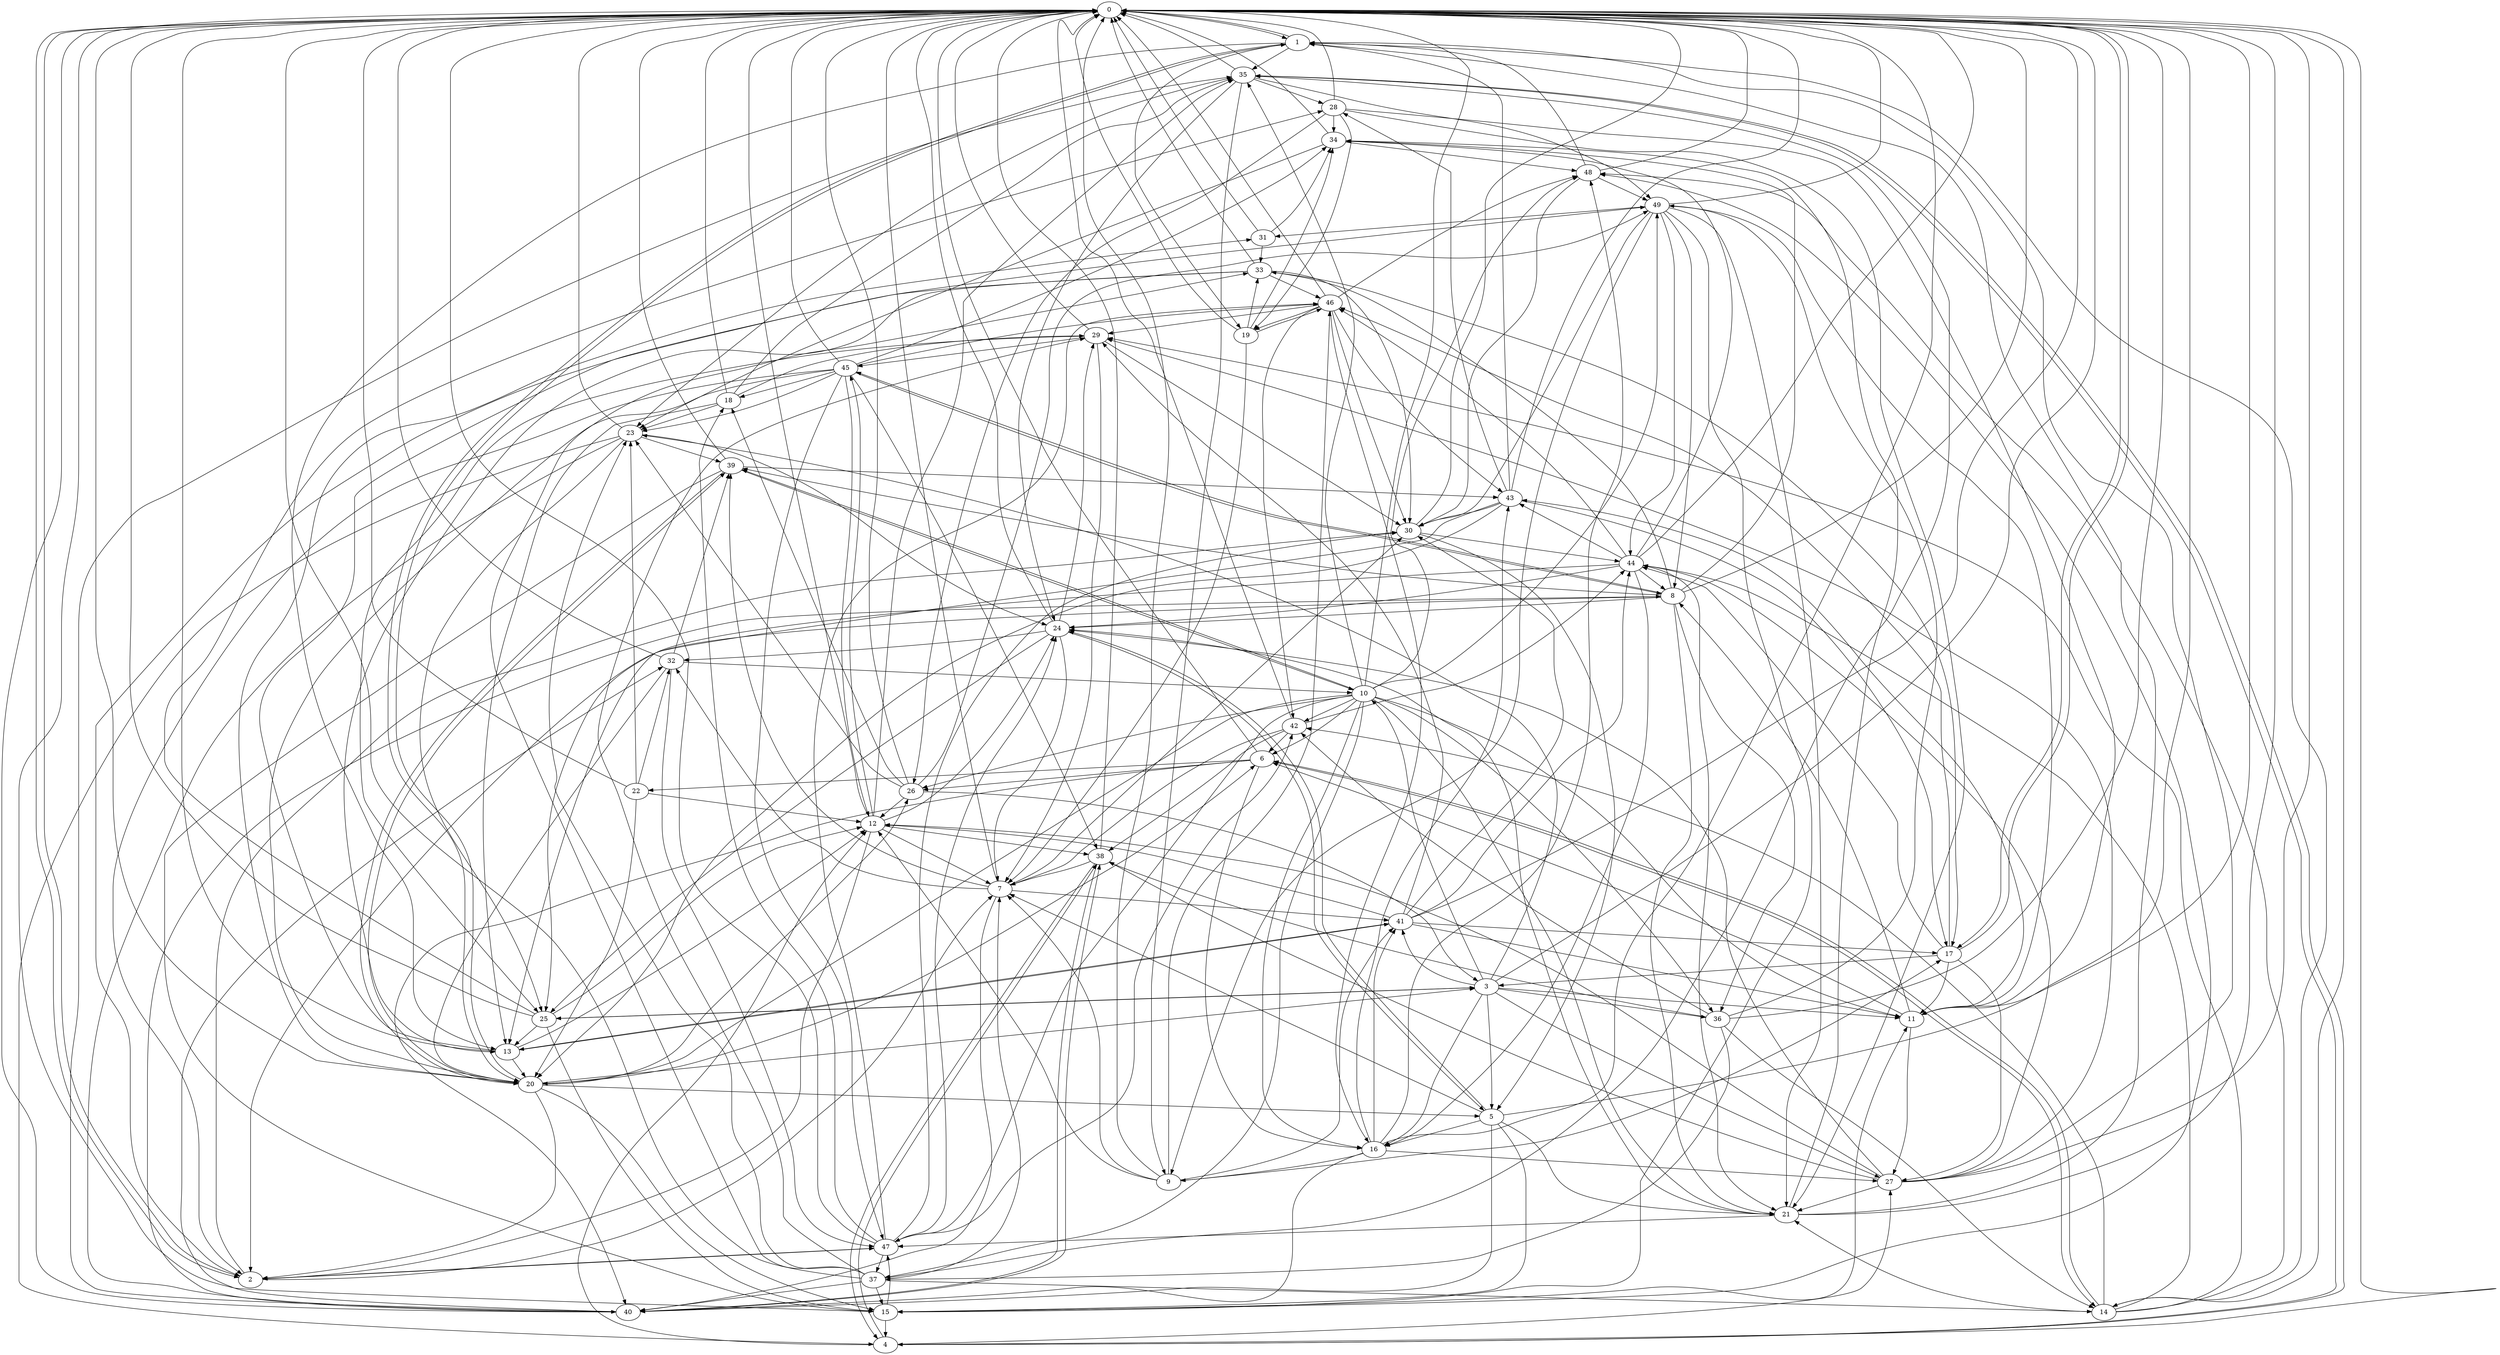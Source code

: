 strict digraph "" {
	0	 [component_delay=3];
	1	 [component_delay=3];
	0 -> 1	 [wire_delay=1];
	2	 [component_delay=3];
	0 -> 2	 [wire_delay=1];
	17	 [component_delay=3];
	0 -> 17	 [wire_delay=1];
	1 -> 0	 [wire_delay=1];
	13	 [component_delay=3];
	1 -> 13	 [wire_delay=1];
	14	 [component_delay=3];
	1 -> 14	 [wire_delay=1];
	19	 [component_delay=3];
	1 -> 19	 [wire_delay=1];
	20	 [component_delay=3];
	1 -> 20	 [wire_delay=1];
	35	 [component_delay=3];
	1 -> 35	 [wire_delay=1];
	2 -> 0	 [wire_delay=1];
	7	 [component_delay=3];
	2 -> 7	 [wire_delay=1];
	30	 [component_delay=3];
	2 -> 30	 [wire_delay=1];
	47	 [component_delay=3];
	2 -> 47	 [wire_delay=1];
	3	 [component_delay=3];
	3 -> 0	 [wire_delay=1];
	5	 [component_delay=3];
	3 -> 5	 [wire_delay=1];
	10	 [component_delay=3];
	3 -> 10	 [wire_delay=1];
	11	 [component_delay=3];
	3 -> 11	 [wire_delay=1];
	16	 [component_delay=3];
	3 -> 16	 [wire_delay=1];
	23	 [component_delay=3];
	3 -> 23	 [wire_delay=1];
	25	 [component_delay=3];
	3 -> 25	 [wire_delay=1];
	27	 [component_delay=3];
	3 -> 27	 [wire_delay=1];
	36	 [component_delay=3];
	3 -> 36	 [wire_delay=1];
	41	 [component_delay=3];
	3 -> 41	 [wire_delay=1];
	4	 [component_delay=3];
	4 -> 0	 [wire_delay=1];
	12	 [component_delay=3];
	4 -> 12	 [wire_delay=1];
	4 -> 27	 [wire_delay=1];
	4 -> 35	 [wire_delay=1];
	38	 [component_delay=3];
	4 -> 38	 [wire_delay=1];
	5 -> 0	 [wire_delay=1];
	5 -> 7	 [wire_delay=1];
	15	 [component_delay=3];
	5 -> 15	 [wire_delay=1];
	5 -> 16	 [wire_delay=1];
	21	 [component_delay=3];
	5 -> 21	 [wire_delay=1];
	24	 [component_delay=3];
	5 -> 24	 [wire_delay=1];
	40	 [component_delay=3];
	5 -> 40	 [wire_delay=1];
	6	 [component_delay=3];
	6 -> 0	 [wire_delay=1];
	6 -> 14	 [wire_delay=1];
	6 -> 16	 [wire_delay=1];
	22	 [component_delay=3];
	6 -> 22	 [wire_delay=1];
	26	 [component_delay=3];
	6 -> 26	 [wire_delay=1];
	6 -> 40	 [wire_delay=1];
	7 -> 0	 [wire_delay=1];
	7 -> 30	 [wire_delay=1];
	32	 [component_delay=3];
	7 -> 32	 [wire_delay=1];
	39	 [component_delay=3];
	7 -> 39	 [wire_delay=1];
	7 -> 40	 [wire_delay=1];
	7 -> 41	 [wire_delay=1];
	8	 [component_delay=3];
	8 -> 0	 [wire_delay=1];
	8 -> 2	 [wire_delay=1];
	8 -> 21	 [wire_delay=1];
	8 -> 24	 [wire_delay=1];
	33	 [component_delay=3];
	8 -> 33	 [wire_delay=1];
	34	 [component_delay=3];
	8 -> 34	 [wire_delay=1];
	8 -> 36	 [wire_delay=1];
	8 -> 39	 [wire_delay=1];
	45	 [component_delay=3];
	8 -> 45	 [wire_delay=1];
	9	 [component_delay=3];
	9 -> 0	 [wire_delay=1];
	9 -> 7	 [wire_delay=1];
	9 -> 12	 [wire_delay=1];
	9 -> 17	 [wire_delay=1];
	9 -> 41	 [wire_delay=1];
	46	 [component_delay=3];
	9 -> 46	 [wire_delay=1];
	10 -> 0	 [wire_delay=1];
	10 -> 6	 [wire_delay=1];
	10 -> 11	 [wire_delay=1];
	10 -> 16	 [wire_delay=1];
	10 -> 20	 [wire_delay=1];
	10 -> 21	 [wire_delay=1];
	10 -> 26	 [wire_delay=1];
	10 -> 35	 [wire_delay=1];
	10 -> 36	 [wire_delay=1];
	37	 [component_delay=3];
	10 -> 37	 [wire_delay=1];
	10 -> 39	 [wire_delay=1];
	42	 [component_delay=3];
	10 -> 42	 [wire_delay=1];
	10 -> 47	 [wire_delay=1];
	48	 [component_delay=3];
	10 -> 48	 [wire_delay=1];
	49	 [component_delay=3];
	10 -> 49	 [wire_delay=1];
	11 -> 0	 [wire_delay=1];
	11 -> 6	 [wire_delay=1];
	11 -> 8	 [wire_delay=1];
	11 -> 27	 [wire_delay=1];
	43	 [component_delay=3];
	11 -> 43	 [wire_delay=1];
	12 -> 0	 [wire_delay=1];
	12 -> 2	 [wire_delay=1];
	12 -> 7	 [wire_delay=1];
	12 -> 24	 [wire_delay=1];
	12 -> 35	 [wire_delay=1];
	12 -> 38	 [wire_delay=1];
	12 -> 45	 [wire_delay=1];
	13 -> 0	 [wire_delay=1];
	13 -> 12	 [wire_delay=1];
	13 -> 20	 [wire_delay=1];
	13 -> 41	 [wire_delay=1];
	13 -> 49	 [wire_delay=1];
	14 -> 0	 [wire_delay=1];
	14 -> 6	 [wire_delay=1];
	14 -> 21	 [wire_delay=1];
	29	 [component_delay=3];
	14 -> 29	 [wire_delay=1];
	14 -> 42	 [wire_delay=1];
	44	 [component_delay=3];
	14 -> 44	 [wire_delay=1];
	14 -> 48	 [wire_delay=1];
	15 -> 0	 [wire_delay=1];
	15 -> 4	 [wire_delay=1];
	15 -> 11	 [wire_delay=1];
	15 -> 47	 [wire_delay=1];
	15 -> 48	 [wire_delay=1];
	16 -> 0	 [wire_delay=1];
	16 -> 9	 [wire_delay=1];
	16 -> 27	 [wire_delay=1];
	16 -> 40	 [wire_delay=1];
	16 -> 41	 [wire_delay=1];
	16 -> 43	 [wire_delay=1];
	16 -> 48	 [wire_delay=1];
	17 -> 0	 [wire_delay=1];
	17 -> 3	 [wire_delay=1];
	17 -> 11	 [wire_delay=1];
	17 -> 27	 [wire_delay=1];
	17 -> 44	 [wire_delay=1];
	17 -> 46	 [wire_delay=1];
	18	 [component_delay=3];
	18 -> 0	 [wire_delay=1];
	18 -> 13	 [wire_delay=1];
	18 -> 23	 [wire_delay=1];
	18 -> 29	 [wire_delay=1];
	18 -> 35	 [wire_delay=1];
	19 -> 0	 [wire_delay=1];
	19 -> 7	 [wire_delay=1];
	19 -> 33	 [wire_delay=1];
	19 -> 34	 [wire_delay=1];
	19 -> 46	 [wire_delay=1];
	20 -> 0	 [wire_delay=1];
	20 -> 1	 [wire_delay=1];
	20 -> 2	 [wire_delay=1];
	20 -> 3	 [wire_delay=1];
	20 -> 5	 [wire_delay=1];
	20 -> 6	 [wire_delay=1];
	20 -> 15	 [wire_delay=1];
	20 -> 26	 [wire_delay=1];
	31	 [component_delay=3];
	20 -> 31	 [wire_delay=1];
	20 -> 39	 [wire_delay=1];
	21 -> 0	 [wire_delay=1];
	21 -> 1	 [wire_delay=1];
	21 -> 24	 [wire_delay=1];
	21 -> 34	 [wire_delay=1];
	21 -> 47	 [wire_delay=1];
	22 -> 0	 [wire_delay=1];
	22 -> 12	 [wire_delay=1];
	22 -> 20	 [wire_delay=1];
	22 -> 23	 [wire_delay=1];
	22 -> 32	 [wire_delay=1];
	23 -> 0	 [wire_delay=1];
	23 -> 4	 [wire_delay=1];
	23 -> 24	 [wire_delay=1];
	23 -> 25	 [wire_delay=1];
	23 -> 39	 [wire_delay=1];
	23 -> 40	 [wire_delay=1];
	24 -> 0	 [wire_delay=1];
	24 -> 5	 [wire_delay=1];
	24 -> 7	 [wire_delay=1];
	24 -> 25	 [wire_delay=1];
	24 -> 29	 [wire_delay=1];
	24 -> 32	 [wire_delay=1];
	25 -> 0	 [wire_delay=1];
	25 -> 3	 [wire_delay=1];
	25 -> 12	 [wire_delay=1];
	25 -> 13	 [wire_delay=1];
	25 -> 15	 [wire_delay=1];
	28	 [component_delay=3];
	25 -> 28	 [wire_delay=1];
	26 -> 0	 [wire_delay=1];
	26 -> 3	 [wire_delay=1];
	26 -> 12	 [wire_delay=1];
	26 -> 18	 [wire_delay=1];
	26 -> 23	 [wire_delay=1];
	26 -> 49	 [wire_delay=1];
	27 -> 0	 [wire_delay=1];
	27 -> 1	 [wire_delay=1];
	27 -> 12	 [wire_delay=1];
	27 -> 21	 [wire_delay=1];
	27 -> 24	 [wire_delay=1];
	27 -> 29	 [wire_delay=1];
	27 -> 38	 [wire_delay=1];
	27 -> 44	 [wire_delay=1];
	28 -> 0	 [wire_delay=1];
	28 -> 11	 [wire_delay=1];
	28 -> 19	 [wire_delay=1];
	28 -> 21	 [wire_delay=1];
	28 -> 26	 [wire_delay=1];
	28 -> 34	 [wire_delay=1];
	29 -> 0	 [wire_delay=1];
	29 -> 7	 [wire_delay=1];
	29 -> 25	 [wire_delay=1];
	29 -> 30	 [wire_delay=1];
	29 -> 45	 [wire_delay=1];
	30 -> 0	 [wire_delay=1];
	30 -> 5	 [wire_delay=1];
	30 -> 44	 [wire_delay=1];
	31 -> 0	 [wire_delay=1];
	31 -> 33	 [wire_delay=1];
	31 -> 34	 [wire_delay=1];
	32 -> 0	 [wire_delay=1];
	32 -> 10	 [wire_delay=1];
	32 -> 20	 [wire_delay=1];
	32 -> 39	 [wire_delay=1];
	32 -> 47	 [wire_delay=1];
	33 -> 0	 [wire_delay=1];
	33 -> 2	 [wire_delay=1];
	33 -> 13	 [wire_delay=1];
	33 -> 17	 [wire_delay=1];
	33 -> 30	 [wire_delay=1];
	33 -> 46	 [wire_delay=1];
	34 -> 0	 [wire_delay=1];
	34 -> 23	 [wire_delay=1];
	34 -> 48	 [wire_delay=1];
	35 -> 0	 [wire_delay=1];
	35 -> 4	 [wire_delay=1];
	35 -> 9	 [wire_delay=1];
	35 -> 23	 [wire_delay=1];
	35 -> 24	 [wire_delay=1];
	35 -> 28	 [wire_delay=1];
	35 -> 49	 [wire_delay=1];
	36 -> 0	 [wire_delay=1];
	36 -> 14	 [wire_delay=1];
	36 -> 37	 [wire_delay=1];
	36 -> 38	 [wire_delay=1];
	36 -> 42	 [wire_delay=1];
	36 -> 49	 [wire_delay=1];
	37 -> 0	 [wire_delay=1];
	37 -> 7	 [wire_delay=1];
	37 -> 14	 [wire_delay=1];
	37 -> 15	 [wire_delay=1];
	37 -> 23	 [wire_delay=1];
	37 -> 29	 [wire_delay=1];
	37 -> 33	 [wire_delay=1];
	37 -> 35	 [wire_delay=1];
	37 -> 40	 [wire_delay=1];
	38 -> 0	 [wire_delay=1];
	38 -> 4	 [wire_delay=1];
	38 -> 7	 [wire_delay=1];
	38 -> 40	 [wire_delay=1];
	39 -> 0	 [wire_delay=1];
	39 -> 10	 [wire_delay=1];
	39 -> 15	 [wire_delay=1];
	39 -> 20	 [wire_delay=1];
	39 -> 43	 [wire_delay=1];
	40 -> 0	 [wire_delay=1];
	40 -> 8	 [wire_delay=1];
	40 -> 32	 [wire_delay=1];
	40 -> 35	 [wire_delay=1];
	40 -> 38	 [wire_delay=1];
	41 -> 0	 [wire_delay=1];
	41 -> 11	 [wire_delay=1];
	41 -> 12	 [wire_delay=1];
	41 -> 13	 [wire_delay=1];
	41 -> 17	 [wire_delay=1];
	41 -> 29	 [wire_delay=1];
	41 -> 30	 [wire_delay=1];
	41 -> 44	 [wire_delay=1];
	42 -> 0	 [wire_delay=1];
	42 -> 6	 [wire_delay=1];
	42 -> 7	 [wire_delay=1];
	42 -> 38	 [wire_delay=1];
	42 -> 44	 [wire_delay=1];
	43 -> 0	 [wire_delay=1];
	43 -> 1	 [wire_delay=1];
	43 -> 13	 [wire_delay=1];
	43 -> 17	 [wire_delay=1];
	43 -> 20	 [wire_delay=1];
	43 -> 28	 [wire_delay=1];
	43 -> 30	 [wire_delay=1];
	44 -> 0	 [wire_delay=1];
	44 -> 8	 [wire_delay=1];
	44 -> 16	 [wire_delay=1];
	44 -> 21	 [wire_delay=1];
	44 -> 24	 [wire_delay=1];
	44 -> 25	 [wire_delay=1];
	44 -> 34	 [wire_delay=1];
	44 -> 43	 [wire_delay=1];
	44 -> 46	 [wire_delay=1];
	45 -> 0	 [wire_delay=1];
	45 -> 2	 [wire_delay=1];
	45 -> 8	 [wire_delay=1];
	45 -> 12	 [wire_delay=1];
	45 -> 18	 [wire_delay=1];
	45 -> 20	 [wire_delay=1];
	45 -> 23	 [wire_delay=1];
	45 -> 34	 [wire_delay=1];
	45 -> 38	 [wire_delay=1];
	45 -> 46	 [wire_delay=1];
	45 -> 47	 [wire_delay=1];
	46 -> 0	 [wire_delay=1];
	46 -> 16	 [wire_delay=1];
	46 -> 19	 [wire_delay=1];
	46 -> 29	 [wire_delay=1];
	46 -> 30	 [wire_delay=1];
	46 -> 42	 [wire_delay=1];
	46 -> 43	 [wire_delay=1];
	46 -> 48	 [wire_delay=1];
	47 -> 0	 [wire_delay=1];
	47 -> 2	 [wire_delay=1];
	47 -> 18	 [wire_delay=1];
	47 -> 24	 [wire_delay=1];
	47 -> 30	 [wire_delay=1];
	47 -> 37	 [wire_delay=1];
	47 -> 42	 [wire_delay=1];
	47 -> 46	 [wire_delay=1];
	48 -> 0	 [wire_delay=1];
	48 -> 1	 [wire_delay=1];
	48 -> 30	 [wire_delay=1];
	48 -> 49	 [wire_delay=1];
	49 -> 0	 [wire_delay=1];
	49 -> 8	 [wire_delay=1];
	49 -> 9	 [wire_delay=1];
	49 -> 11	 [wire_delay=1];
	49 -> 15	 [wire_delay=1];
	49 -> 21	 [wire_delay=1];
	49 -> 30	 [wire_delay=1];
	49 -> 31	 [wire_delay=1];
	49 -> 44	 [wire_delay=1];
}
